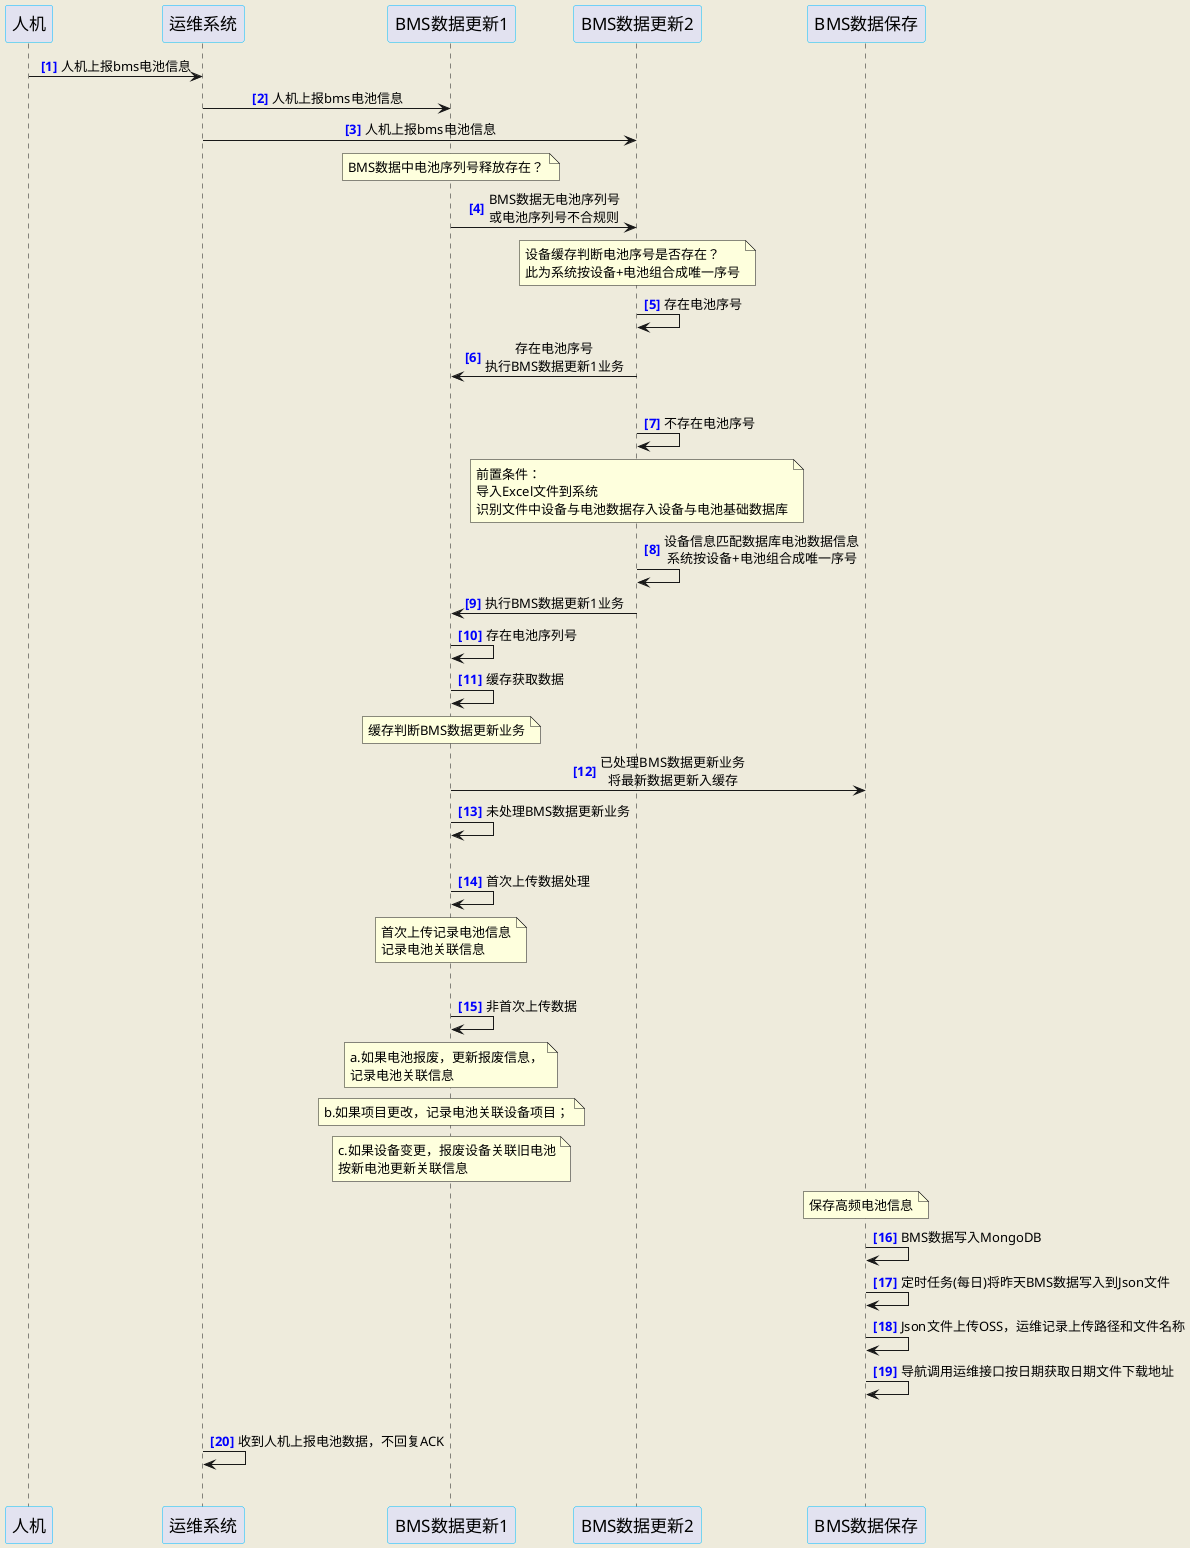 @startuml
skinparam backgroundColor #EEEBDC

skinparam sequenceMessageAlign center
'skinparam monochrome reverse

skinparam sequence {
ParticipantBorderColor DeepSkyBlue
'ParticipantBackgroundColor DodgerBlue
ParticipantFontSize 17
'ParticipantFontColor #A9DCDF

}

autonumber "<font color=blue><b>[##]"

'participant "DCU" as DCU

participant "人机" as robot

participant "运维系统" as omsys

participant "BMS数据更新1" as task1

participant "BMS数据更新2" as task2

participant "BMS数据保存" as task3

'note over DCU, robot : 人机执行行走任务

'DCU -> robot: DCU主动按频率上报bms电池信息

robot -> omsys: 人机上报bms电池信息

omsys -> task1: 人机上报bms电池信息

omsys -> task2: 人机上报bms电池信息


note over task1 : BMS数据中电池序列号释放存在？

task1 -> task2: BMS数据无电池序列号\n或电池序列号不合规则

note over task2 : 设备缓存判断电池序号是否存在？\n此为系统按设备+电池组合成唯一序号

task2 -> task2: 存在电池序号

task2 -> task1: 存在电池序号\n执行BMS数据更新1业务
|||
task2 -> task2: 不存在电池序号

note over task2 : 前置条件：\n导入Excel文件到系统\n识别文件中设备与电池数据存入设备与电池基础数据库

task2 -> task2: 设备信息匹配数据库电池数据信息\n系统按设备+电池组合成唯一序号

task2 -> task1: 执行BMS数据更新1业务

'note over task2 : 按序号记录电池信息\n记录电池关联信息\n设备缓存电池序号

task1 -> task1: 存在电池序列号

task1 -> task1: 缓存获取数据

note over task1 : 缓存判断BMS数据更新业务

task1 -> task3: 已处理BMS数据更新业务\n将最新数据更新入缓存

task1 -> task1: 未处理BMS数据更新业务
|||
task1 -> task1: 首次上传数据处理
note over task1 : 首次上传记录电池信息\n记录电池关联信息

|||
task1 -> task1: 非首次上传数据
note over task1 : a.如果电池报废，更新报废信息，\n记录电池关联信息

note over task1 : b.如果项目更改，记录电池关联设备项目；

note over task1 : c.如果设备变更，报废设备关联旧电池\n按新电池更新关联信息

note over task3 : 保存高频电池信息

task3 -> task3: BMS数据写入MongoDB

task3 -> task3: 定时任务(每日)将昨天BMS数据写入到Json文件

task3 -> task3: Json文件上传OSS，运维记录上传路径和文件名称

task3 -> task3: 导航调用运维接口按日期获取日期文件下载地址


|||
omsys -> omsys: 收到人机上报电池数据，不回复ACK


|||

@enduml